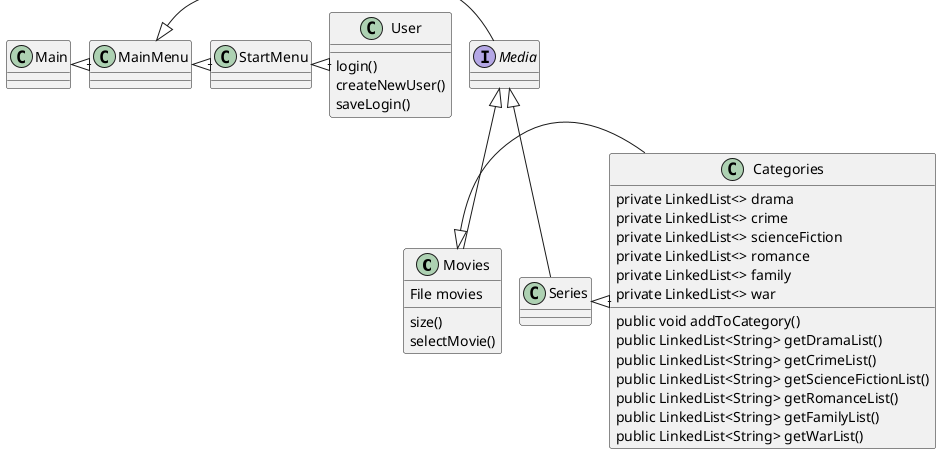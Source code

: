 @startuml
'https://plantuml.com/class-diagram
!pragma layout smetana

class Movies
class Series
interface Media
class Categories
class User
class StartMenu
class MainMenu
class Main


Media <|-- Movies
Media <|-- Series

Movies <|- Categories
Series <|- Categories
StartMenu <|- User
MainMenu <|- StartMenu
Main <|- MainMenu
MainMenu <|- Media

class Categories {
private LinkedList<> drama
private LinkedList<> crime
private LinkedList<> scienceFiction
private LinkedList<> romance
private LinkedList<> family
private LinkedList<> war

public void addToCategory()
public LinkedList<String> getDramaList()
public LinkedList<String> getCrimeList()
public LinkedList<String> getScienceFictionList()
public LinkedList<String> getRomanceList()
public LinkedList<String> getFamilyList()
public LinkedList<String> getWarList()
}

class Movies{
File movies
size()
selectMovie()
}

class User{
login()
createNewUser()
saveLogin()
}


@enduml
